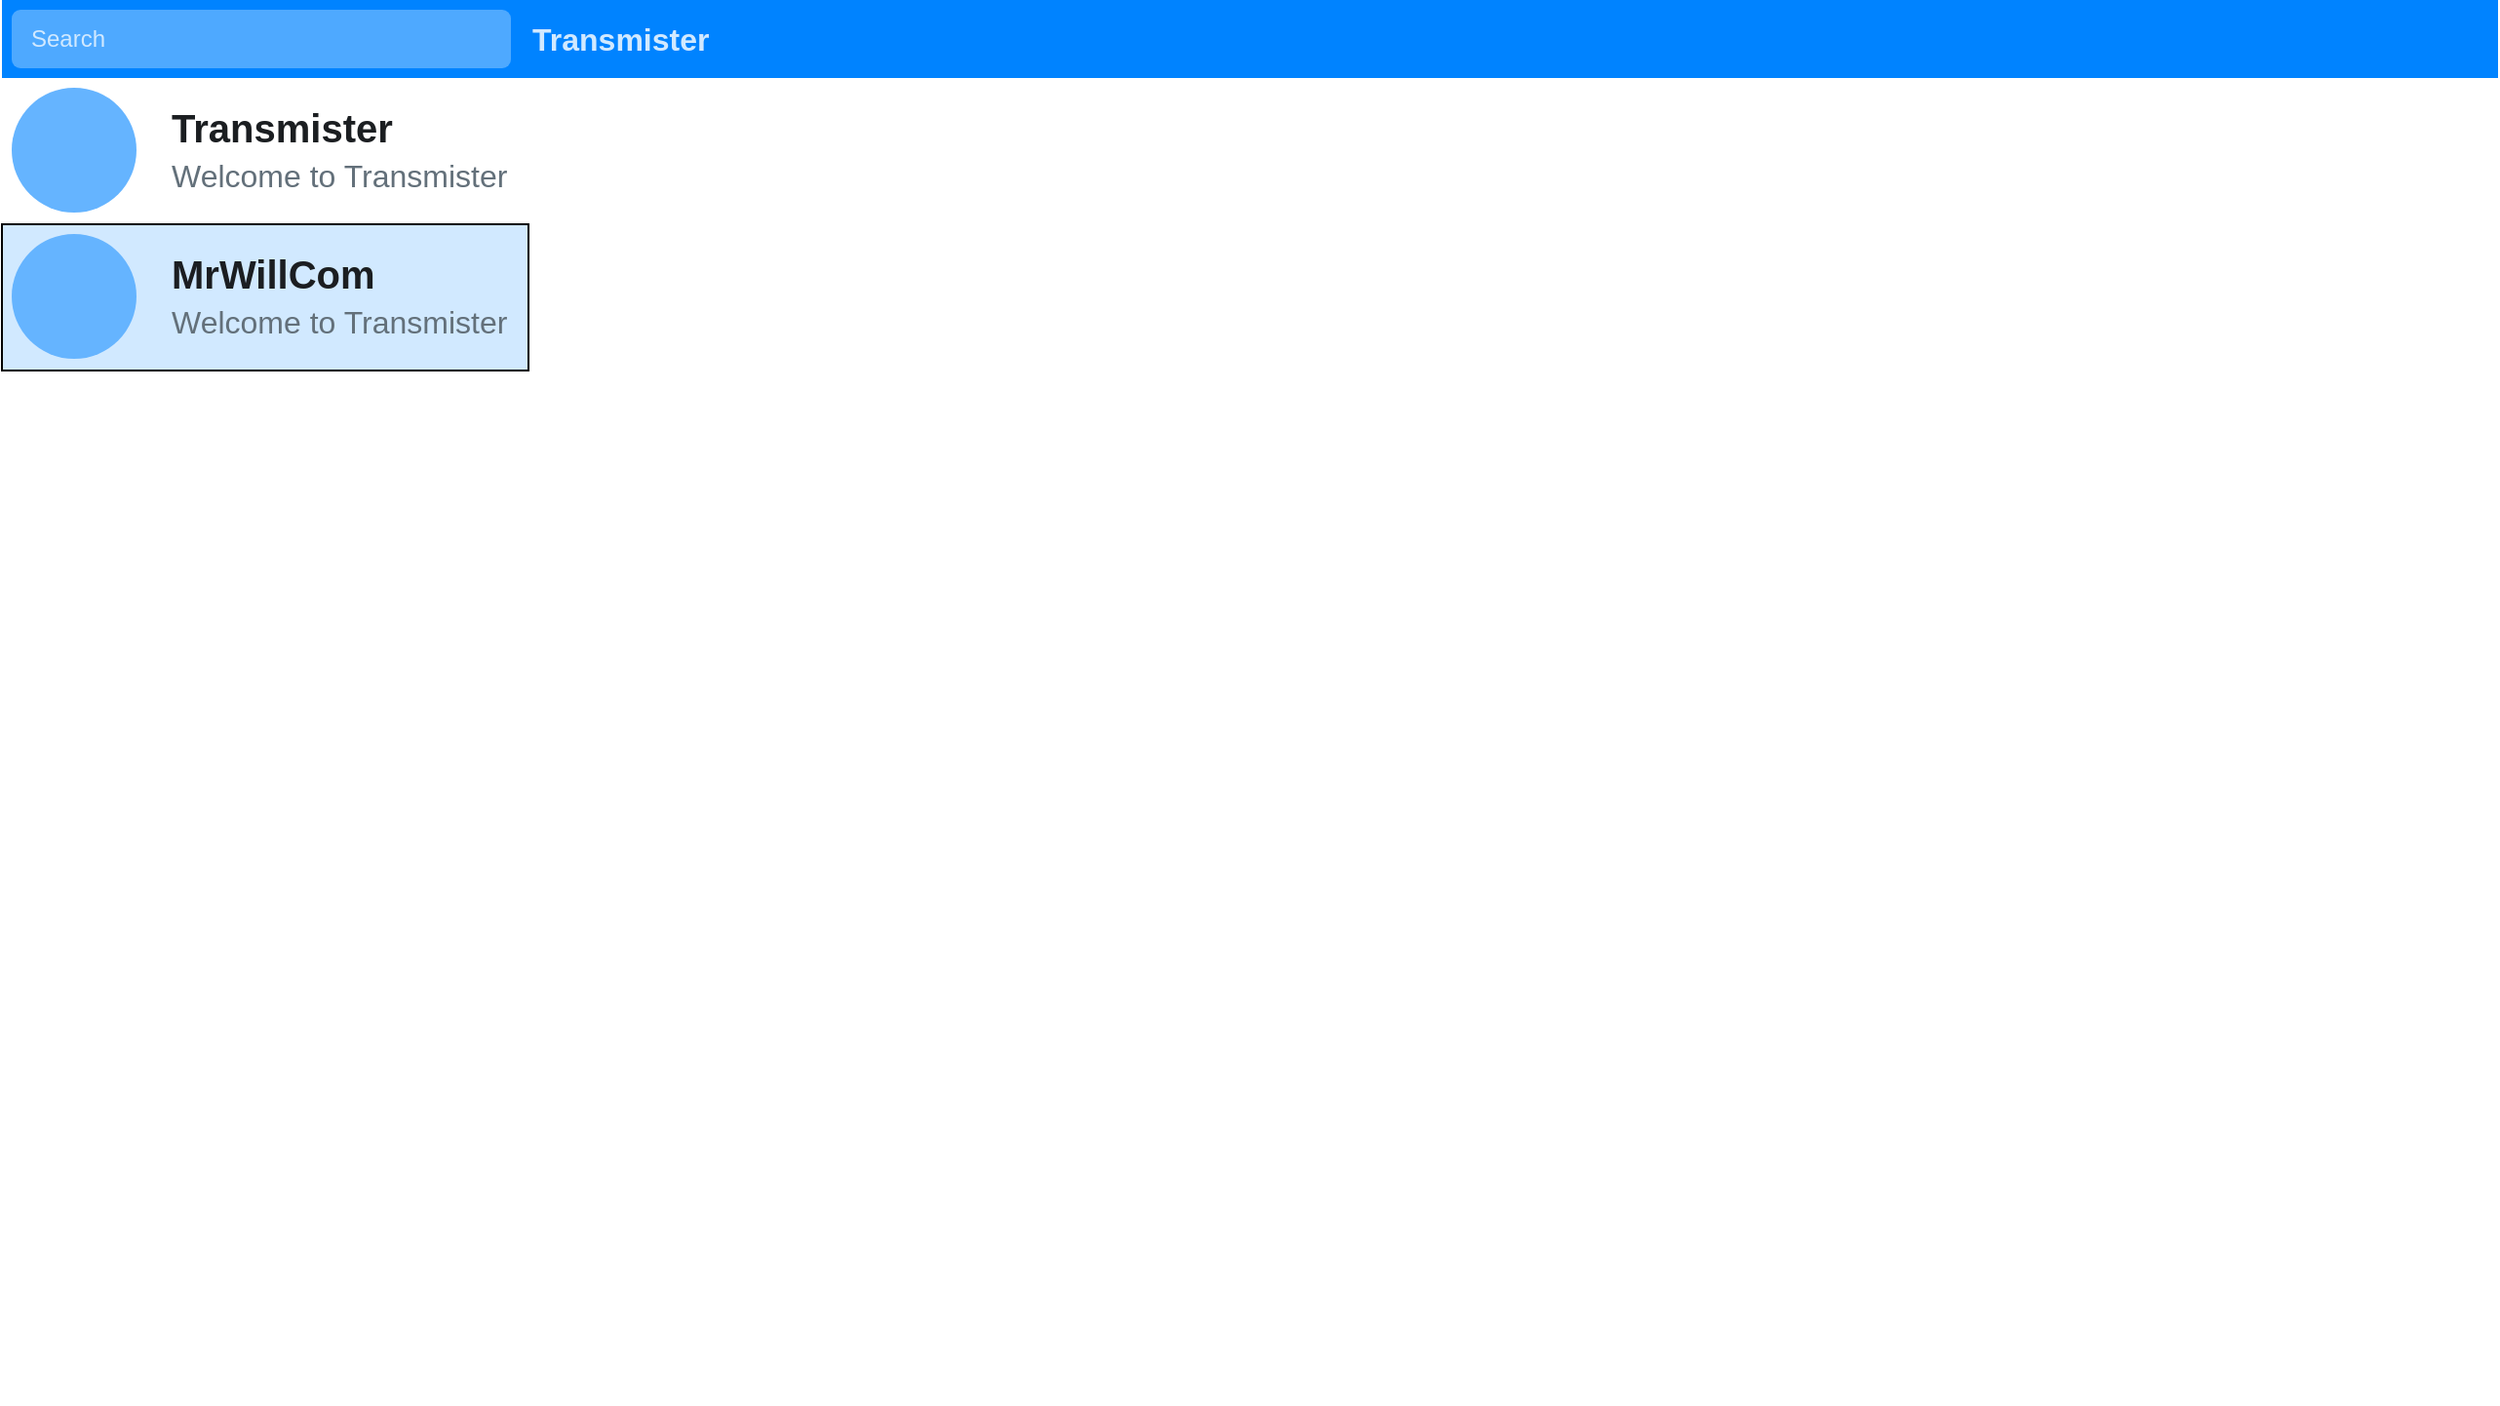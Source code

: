 <mxfile version="13.1.3">
    <diagram id="6hGFLwfOUW9BJ-s0fimq" name="main page">
        <mxGraphModel dx="1393" dy="932" grid="1" gridSize="10" guides="1" tooltips="1" connect="1" arrows="1" fold="1" page="1" pageScale="1" pageWidth="827" pageHeight="1169" math="0" shadow="0">
            <root>
                <mxCell id="0"/>
                <mxCell id="1" parent="0"/>
                <mxCell id="2" value="" style="rounded=0;whiteSpace=wrap;html=1;strokeColor=none;fillColor=#0083ff;" parent="1" vertex="1">
                    <mxGeometry width="1280" height="40" as="geometry"/>
                </mxCell>
                <mxCell id="3" value="Search" style="rounded=1;whiteSpace=wrap;html=1;fillColor=#4ea9ff;strokeColor=none;align=left;fontColor=#d1e9ff;spacingLeft=8;" parent="1" vertex="1">
                    <mxGeometry x="5" y="5" width="256" height="30" as="geometry"/>
                </mxCell>
                <mxCell id="5" value="Transmister" style="text;html=1;strokeColor=none;fillColor=none;align=left;verticalAlign=middle;whiteSpace=wrap;rounded=0;fontColor=#d1e9ff;fontSize=16;fontStyle=1" parent="1" vertex="1">
                    <mxGeometry x="270" y="10" width="1000" height="20" as="geometry"/>
                </mxCell>
                <mxCell id="7" value="" style="rounded=0;whiteSpace=wrap;html=1;fillColor=#ffffff;fontSize=16;fontColor=#d1e9ff;align=left;strokeColor=none;" parent="1" vertex="1">
                    <mxGeometry y="40" width="1280" height="680" as="geometry"/>
                </mxCell>
                <mxCell id="8" value="" style="ellipse;whiteSpace=wrap;html=1;rounded=0;fillColor=#65b4ff;fontSize=16;fontColor=#ffffff;align=left;strokeColor=none;" parent="1" vertex="1">
                    <mxGeometry x="5" y="45" width="64" height="64" as="geometry"/>
                </mxCell>
                <mxCell id="9" value="Transmister" style="text;html=1;strokeColor=none;fillColor=none;align=left;verticalAlign=middle;whiteSpace=wrap;rounded=0;fontSize=20;fontColor=#1B1E21;fontStyle=1" parent="1" vertex="1">
                    <mxGeometry x="85" y="55" width="140" height="20" as="geometry"/>
                </mxCell>
                <mxCell id="10" value="" style="rounded=0;whiteSpace=wrap;html=1;fillColor=#d1e9ff;fontSize=16;fontColor=#d1e9ff;align=left;" parent="1" vertex="1">
                    <mxGeometry y="115" width="270" height="75" as="geometry"/>
                </mxCell>
                <mxCell id="11" value="" style="ellipse;whiteSpace=wrap;html=1;rounded=0;fillColor=#65b4ff;fontSize=16;fontColor=#ffffff;align=left;strokeColor=none;" parent="1" vertex="1">
                    <mxGeometry x="5" y="120" width="64" height="64" as="geometry"/>
                </mxCell>
                <mxCell id="12" value="MrWillCom" style="text;html=1;strokeColor=none;fillColor=none;align=left;verticalAlign=middle;whiteSpace=wrap;rounded=0;fontSize=20;fontColor=#1B1E21;fontStyle=1" parent="1" vertex="1">
                    <mxGeometry x="85" y="130" width="140" height="20" as="geometry"/>
                </mxCell>
                <mxCell id="13" value="Welcome to Transmister" style="text;html=1;strokeColor=none;fillColor=none;align=left;verticalAlign=middle;whiteSpace=wrap;rounded=0;fontSize=16;fontColor=#63707A;" parent="1" vertex="1">
                    <mxGeometry x="85" y="80" width="177" height="20" as="geometry"/>
                </mxCell>
                <mxCell id="14" value="Welcome to Transmister" style="text;html=1;strokeColor=none;fillColor=none;align=left;verticalAlign=middle;whiteSpace=wrap;rounded=0;fontSize=16;fontColor=#63707A;" parent="1" vertex="1">
                    <mxGeometry x="85" y="155" width="177" height="20" as="geometry"/>
                </mxCell>
            </root>
        </mxGraphModel>
    </diagram>
</mxfile>